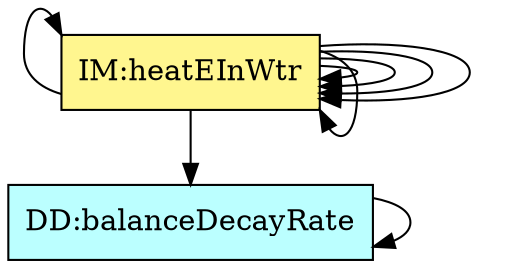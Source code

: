 digraph refvsref {
	dataDefn:wVol -> dataDefn:tankVol;
	theory:rocTempSimpRC -> theory:consThermECS;
	theory:rocTempSimpRC -> theory:rocTempSimpRC;
	theory:htFluxC -> theory:nwtnCoolingTM;
	theory:eBalanceOnWtrRC -> dataDefn:tauW;
	theory:eBalanceOnWtrRC -> theory:rocTempSimpRC;
	theory:eBalanceOnWtrRC -> theory:htFluxC;
	theory:heatEInWtrIM -> theory:sensHeat;


	dataDefn:wMass	[shape=box, color=black, style=filled, fillcolor=paleturquoise1, label="DD:waterMass"];
	dataDefn:wVol	[shape=box, color=black, style=filled, fillcolor=paleturquoise1, label="DD:waterVolume.nopcm"];
	dataDefn:tankVol	[shape=box, color=black, style=filled, fillcolor=paleturquoise1, label="DD:tankVolume"];
	dataDefn:tauW	[shape=box, color=black, style=filled, fillcolor=paleturquoise1, label="DD:balanceDecayRate"];

	subgraph DD {
	rank="same"
	{dataDefn:wMass, dataDefn:wVol, dataDefn:tankVol, dataDefn:tauW}
	}

	theory:consThermECS	[shape=box, color=black, style=filled, fillcolor=pink, label="TM:consThermE"];
	theory:sensHeat	[shape=box, color=black, style=filled, fillcolor=pink, label="TM:sensHtE"];
	theory:nwtnCoolingTM	[shape=box, color=black, style=filled, fillcolor=pink, label="TM:nwtnCooling"];

	subgraph TM {
	rank="same"
	{theory:consThermECS, theory:sensHeat, theory:nwtnCoolingTM}
	}

	theory:rocTempSimpRC	[shape=box, color=black, style=filled, fillcolor=palegreen, label="GD:rocTempSimp"];
	theory:htFluxC	[shape=box, color=black, style=filled, fillcolor=palegreen, label="GD:htFluxWaterFromCoil"];

	subgraph GD {
	rank="same"
	{theory:rocTempSimpRC, theory:htFluxC}
	}

	theory:eBalanceOnWtrRC	[shape=box, color=black, style=filled, fillcolor=khaki1, label="IM:eBalanceOnWtr"];
	theory:heatEInWtrIM	[shape=box, color=black, style=filled, fillcolor=khaki1, label="IM:heatEInWtr"];

	subgraph IM {
	rank="same"
	{theory:eBalanceOnWtrRC, theory:heatEInWtrIM}
	}

}
